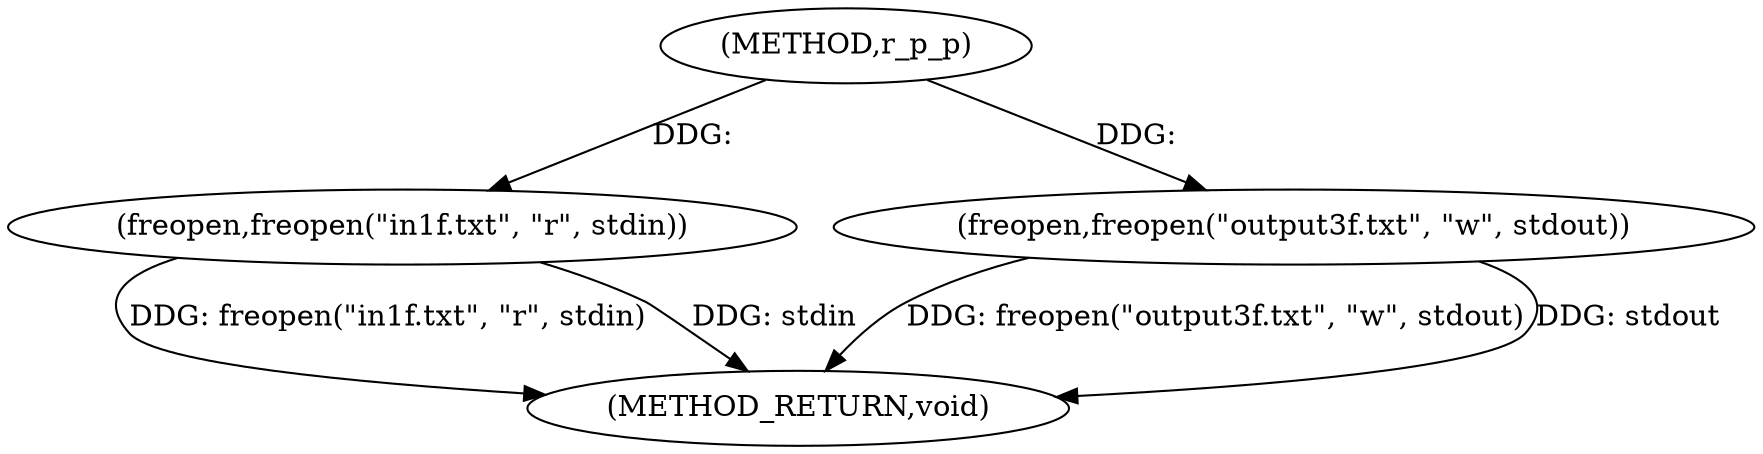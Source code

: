 digraph "r_p_p" {  
"1000117" [label = "(METHOD,r_p_p)" ]
"1000127" [label = "(METHOD_RETURN,void)" ]
"1000119" [label = "(freopen,freopen(\"in1f.txt\", \"r\", stdin))" ]
"1000123" [label = "(freopen,freopen(\"output3f.txt\", \"w\", stdout))" ]
  "1000119" -> "1000127"  [ label = "DDG: freopen(\"in1f.txt\", \"r\", stdin)"] 
  "1000123" -> "1000127"  [ label = "DDG: freopen(\"output3f.txt\", \"w\", stdout)"] 
  "1000119" -> "1000127"  [ label = "DDG: stdin"] 
  "1000123" -> "1000127"  [ label = "DDG: stdout"] 
  "1000117" -> "1000119"  [ label = "DDG: "] 
  "1000117" -> "1000123"  [ label = "DDG: "] 
}

